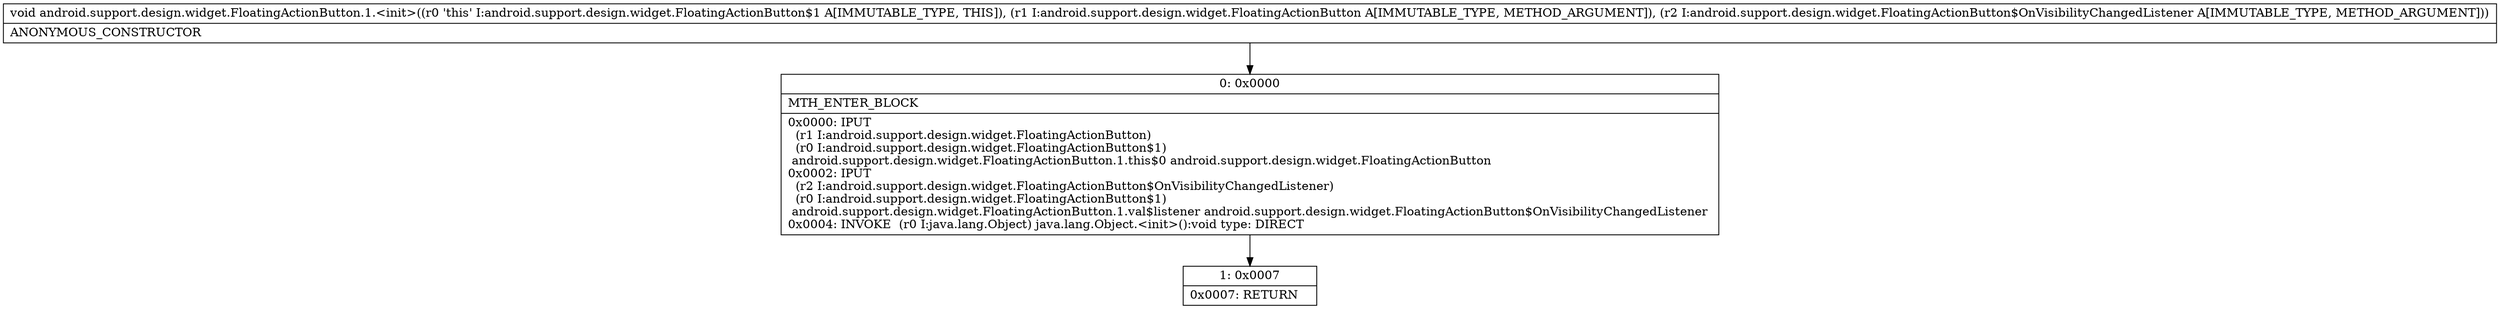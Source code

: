 digraph "CFG forandroid.support.design.widget.FloatingActionButton.1.\<init\>(Landroid\/support\/design\/widget\/FloatingActionButton;Landroid\/support\/design\/widget\/FloatingActionButton$OnVisibilityChangedListener;)V" {
Node_0 [shape=record,label="{0\:\ 0x0000|MTH_ENTER_BLOCK\l|0x0000: IPUT  \l  (r1 I:android.support.design.widget.FloatingActionButton)\l  (r0 I:android.support.design.widget.FloatingActionButton$1)\l android.support.design.widget.FloatingActionButton.1.this$0 android.support.design.widget.FloatingActionButton \l0x0002: IPUT  \l  (r2 I:android.support.design.widget.FloatingActionButton$OnVisibilityChangedListener)\l  (r0 I:android.support.design.widget.FloatingActionButton$1)\l android.support.design.widget.FloatingActionButton.1.val$listener android.support.design.widget.FloatingActionButton$OnVisibilityChangedListener \l0x0004: INVOKE  (r0 I:java.lang.Object) java.lang.Object.\<init\>():void type: DIRECT \l}"];
Node_1 [shape=record,label="{1\:\ 0x0007|0x0007: RETURN   \l}"];
MethodNode[shape=record,label="{void android.support.design.widget.FloatingActionButton.1.\<init\>((r0 'this' I:android.support.design.widget.FloatingActionButton$1 A[IMMUTABLE_TYPE, THIS]), (r1 I:android.support.design.widget.FloatingActionButton A[IMMUTABLE_TYPE, METHOD_ARGUMENT]), (r2 I:android.support.design.widget.FloatingActionButton$OnVisibilityChangedListener A[IMMUTABLE_TYPE, METHOD_ARGUMENT]))  | ANONYMOUS_CONSTRUCTOR\l}"];
MethodNode -> Node_0;
Node_0 -> Node_1;
}

